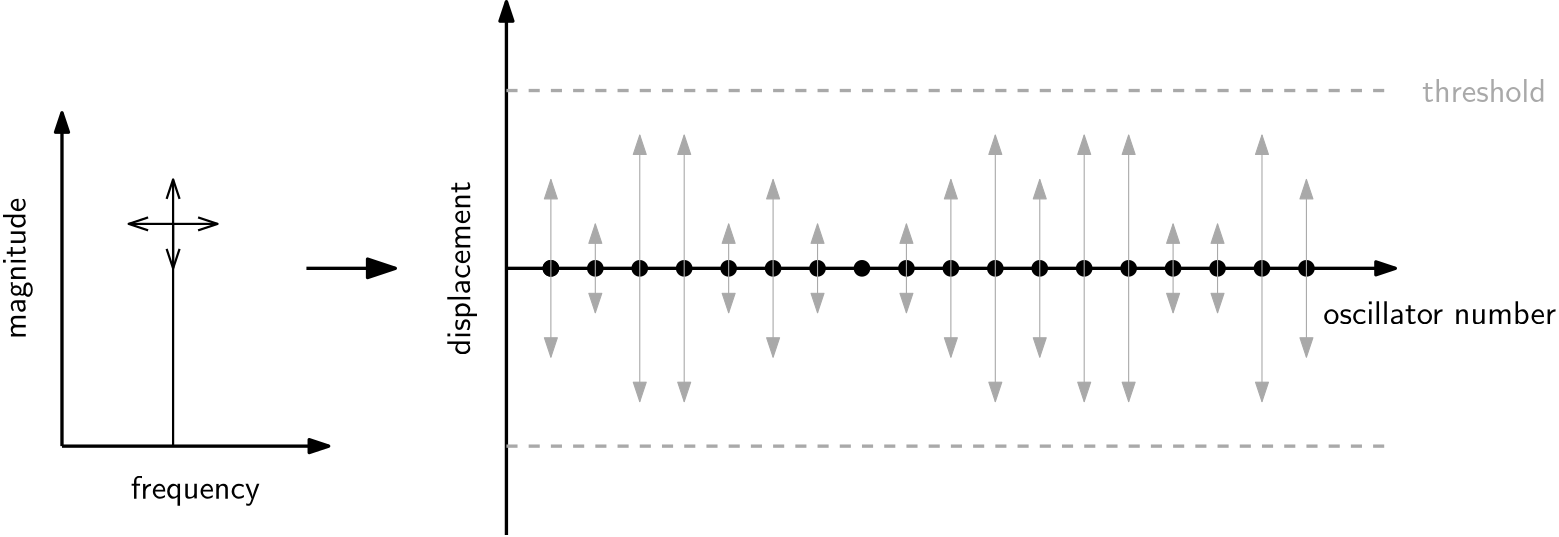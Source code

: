 <?xml version="1.0"?>
<!DOCTYPE ipe SYSTEM "ipe.dtd">
<ipe version="70218" creator="Ipe 7.2.26">
<info created="D:20250531152929" modified="D:20250531152929"/>
<preamble>\renewcommand\rmdefault{cmss}</preamble>
<ipestyle name="basic">
<symbol name="arrow/arc(spx)">
<path stroke="sym-stroke" fill="sym-stroke" pen="sym-pen">
0 0 m
-1 0.333 l
-1 -0.333 l
h
</path>
</symbol>
<symbol name="arrow/farc(spx)">
<path stroke="sym-stroke" fill="white" pen="sym-pen">
0 0 m
-1 0.333 l
-1 -0.333 l
h
</path>
</symbol>
<symbol name="arrow/ptarc(spx)">
<path stroke="sym-stroke" fill="sym-stroke" pen="sym-pen">
0 0 m
-1 0.333 l
-0.8 0 l
-1 -0.333 l
h
</path>
</symbol>
<symbol name="arrow/fptarc(spx)">
<path stroke="sym-stroke" fill="white" pen="sym-pen">
0 0 m
-1 0.333 l
-0.8 0 l
-1 -0.333 l
h
</path>
</symbol>
<symbol name="mark/circle(sx)" transformations="translations">
<path fill="sym-stroke">
0.6 0 0 0.6 0 0 e
0.4 0 0 0.4 0 0 e
</path>
</symbol>
<symbol name="mark/disk(sx)" transformations="translations">
<path fill="sym-stroke">
0.6 0 0 0.6 0 0 e
</path>
</symbol>
<symbol name="mark/fdisk(sfx)" transformations="translations">
<group>
<path fill="sym-fill">
0.5 0 0 0.5 0 0 e
</path>
<path fill="sym-stroke" fillrule="eofill">
0.6 0 0 0.6 0 0 e
0.4 0 0 0.4 0 0 e
</path>
</group>
</symbol>
<symbol name="mark/box(sx)" transformations="translations">
<path fill="sym-stroke" fillrule="eofill">
-0.6 -0.6 m
0.6 -0.6 l
0.6 0.6 l
-0.6 0.6 l
h
-0.4 -0.4 m
0.4 -0.4 l
0.4 0.4 l
-0.4 0.4 l
h
</path>
</symbol>
<symbol name="mark/square(sx)" transformations="translations">
<path fill="sym-stroke">
-0.6 -0.6 m
0.6 -0.6 l
0.6 0.6 l
-0.6 0.6 l
h
</path>
</symbol>
<symbol name="mark/fsquare(sfx)" transformations="translations">
<group>
<path fill="sym-fill">
-0.5 -0.5 m
0.5 -0.5 l
0.5 0.5 l
-0.5 0.5 l
h
</path>
<path fill="sym-stroke" fillrule="eofill">
-0.6 -0.6 m
0.6 -0.6 l
0.6 0.6 l
-0.6 0.6 l
h
-0.4 -0.4 m
0.4 -0.4 l
0.4 0.4 l
-0.4 0.4 l
h
</path>
</group>
</symbol>
<symbol name="mark/cross(sx)" transformations="translations">
<group>
<path fill="sym-stroke">
-0.43 -0.57 m
0.57 0.43 l
0.43 0.57 l
-0.57 -0.43 l
h
</path>
<path fill="sym-stroke">
-0.43 0.57 m
0.57 -0.43 l
0.43 -0.57 l
-0.57 0.43 l
h
</path>
</group>
</symbol>
<symbol name="arrow/fnormal(spx)">
<path stroke="sym-stroke" fill="white" pen="sym-pen">
0 0 m
-1 0.333 l
-1 -0.333 l
h
</path>
</symbol>
<symbol name="arrow/pointed(spx)">
<path stroke="sym-stroke" fill="sym-stroke" pen="sym-pen">
0 0 m
-1 0.333 l
-0.8 0 l
-1 -0.333 l
h
</path>
</symbol>
<symbol name="arrow/fpointed(spx)">
<path stroke="sym-stroke" fill="white" pen="sym-pen">
0 0 m
-1 0.333 l
-0.8 0 l
-1 -0.333 l
h
</path>
</symbol>
<symbol name="arrow/linear(spx)">
<path stroke="sym-stroke" pen="sym-pen">
-1 0.333 m
0 0 l
-1 -0.333 l
</path>
</symbol>
<symbol name="arrow/fdouble(spx)">
<path stroke="sym-stroke" fill="white" pen="sym-pen">
0 0 m
-1 0.333 l
-1 -0.333 l
h
-1 0 m
-2 0.333 l
-2 -0.333 l
h
</path>
</symbol>
<symbol name="arrow/double(spx)">
<path stroke="sym-stroke" fill="sym-stroke" pen="sym-pen">
0 0 m
-1 0.333 l
-1 -0.333 l
h
-1 0 m
-2 0.333 l
-2 -0.333 l
h
</path>
</symbol>
<symbol name="arrow/mid-normal(spx)">
<path stroke="sym-stroke" fill="sym-stroke" pen="sym-pen">
0.5 0 m
-0.5 0.333 l
-0.5 -0.333 l
h
</path>
</symbol>
<symbol name="arrow/mid-fnormal(spx)">
<path stroke="sym-stroke" fill="white" pen="sym-pen">
0.5 0 m
-0.5 0.333 l
-0.5 -0.333 l
h
</path>
</symbol>
<symbol name="arrow/mid-pointed(spx)">
<path stroke="sym-stroke" fill="sym-stroke" pen="sym-pen">
0.5 0 m
-0.5 0.333 l
-0.3 0 l
-0.5 -0.333 l
h
</path>
</symbol>
<symbol name="arrow/mid-fpointed(spx)">
<path stroke="sym-stroke" fill="white" pen="sym-pen">
0.5 0 m
-0.5 0.333 l
-0.3 0 l
-0.5 -0.333 l
h
</path>
</symbol>
<symbol name="arrow/mid-double(spx)">
<path stroke="sym-stroke" fill="sym-stroke" pen="sym-pen">
1 0 m
0 0.333 l
0 -0.333 l
h
0 0 m
-1 0.333 l
-1 -0.333 l
h
</path>
</symbol>
<symbol name="arrow/mid-fdouble(spx)">
<path stroke="sym-stroke" fill="white" pen="sym-pen">
1 0 m
0 0.333 l
0 -0.333 l
h
0 0 m
-1 0.333 l
-1 -0.333 l
h
</path>
</symbol>
<anglesize name="22.5 deg" value="22.5"/>
<anglesize name="30 deg" value="30"/>
<anglesize name="45 deg" value="45"/>
<anglesize name="60 deg" value="60"/>
<anglesize name="90 deg" value="90"/>
<arrowsize name="large" value="10"/>
<arrowsize name="small" value="5"/>
<arrowsize name="tiny" value="3"/>
<color name="blue" value="0 0 1"/>
<color name="brown" value="0.647 0.165 0.165"/>
<color name="darkblue" value="0 0 0.545"/>
<color name="darkcyan" value="0 0.545 0.545"/>
<color name="darkgray" value="0.663"/>
<color name="darkgreen" value="0 0.392 0"/>
<color name="darkmagenta" value="0.545 0 0.545"/>
<color name="darkorange" value="1 0.549 0"/>
<color name="darkred" value="0.545 0 0"/>
<color name="gold" value="1 0.843 0"/>
<color name="gray" value="0.745"/>
<color name="green" value="0 1 0"/>
<color name="lightblue" value="0.678 0.847 0.902"/>
<color name="lightcyan" value="0.878 1 1"/>
<color name="lightgray" value="0.827"/>
<color name="lightgreen" value="0.565 0.933 0.565"/>
<color name="lightyellow" value="1 1 0.878"/>
<color name="navy" value="0 0 0.502"/>
<color name="orange" value="1 0.647 0"/>
<color name="pink" value="1 0.753 0.796"/>
<color name="purple" value="0.627 0.125 0.941"/>
<color name="red" value="1 0 0"/>
<color name="seagreen" value="0.18 0.545 0.341"/>
<color name="turquoise" value="0.251 0.878 0.816"/>
<color name="violet" value="0.933 0.51 0.933"/>
<color name="yellow" value="1 1 0"/>
<dashstyle name="dash dot dotted" value="[4 2 1 2 1 2] 0"/>
<dashstyle name="dash dotted" value="[4 2 1 2] 0"/>
<dashstyle name="dashed" value="[4] 0"/>
<dashstyle name="dotted" value="[1 3] 0"/>
<gridsize name="10 pts (~3.5 mm)" value="10"/>
<gridsize name="14 pts (~5 mm)" value="14"/>
<gridsize name="16 pts (~6 mm)" value="16"/>
<gridsize name="20 pts (~7 mm)" value="20"/>
<gridsize name="28 pts (~10 mm)" value="28"/>
<gridsize name="32 pts (~12 mm)" value="32"/>
<gridsize name="4 pts" value="4"/>
<gridsize name="56 pts (~20 mm)" value="56"/>
<gridsize name="8 pts (~3 mm)" value="8"/>
<opacity name="10%" value="0.1"/>
<opacity name="30%" value="0.3"/>
<opacity name="50%" value="0.5"/>
<opacity name="75%" value="0.75"/>
<pen name="fat" value="1.2"/>
<pen name="heavier" value="0.8"/>
<pen name="ultrafat" value="2"/>
<symbolsize name="large" value="5"/>
<symbolsize name="small" value="2"/>
<symbolsize name="tiny" value="1.1"/>
<textsize name="Huge" value="\Huge"/>
<textsize name="LARGE" value="\LARGE"/>
<textsize name="Large" value="\Large"/>
<textsize name="footnote" value="\footnotesize"/>
<textsize name="huge" value="\huge"/>
<textsize name="large" value="\large"/>
<textsize name="script" value="\scriptsize"/>
<textsize name="small" value="\small"/>
<textsize name="tiny" value="\tiny"/>
<textstyle name="center" begin="\begin{center}" end="\end{center}"/>
<textstyle name="item" begin="\begin{itemize}\item{}" end="\end{itemize}"/>
<textstyle name="itemize" begin="\begin{itemize}" end="\end{itemize}"/>
<tiling name="falling" angle="-60" step="4" width="1"/>
<tiling name="rising" angle="30" step="4" width="1"/>
</ipestyle>
<page>
<layer name="alpha"/>
<view layers="alpha" active="alpha"/>
<path layer="alpha" stroke="black" fill="black" pen="fat" arrow="normal/normal" opacity="50%" stroke-opacity="opaque">
192 640 m
192 832 l
</path>
<path stroke="black" fill="black" pen="fat" arrow="normal/normal" opacity="50%" stroke-opacity="opaque">
192 736 m
512 736 l
</path>
<text matrix="0 1 -1 0 816 576" pos="160 640" stroke="black" type="label" width="62.706" height="8.307" depth="2.32" halign="center" valign="center" size="large">displacement</text>
<text matrix="1 0 0 1 176 -16" transformations="translations" pos="352 736" stroke="black" type="label" width="83.821" height="8.302" depth="0" halign="center" valign="center" size="large">oscillator number</text>
<use name="mark/disk(sx)" pos="208 736" size="large" stroke="black"/>
<use name="mark/disk(sx)" pos="208 736" size="large" stroke="black"/>
<use matrix="1 0 0 1 16 0" name="mark/disk(sx)" pos="208 736" size="large" stroke="black"/>
<use matrix="1 0 0 1 32 0" name="mark/disk(sx)" pos="208 736" size="large" stroke="black"/>
<use matrix="1 0 0 1 48 0" name="mark/disk(sx)" pos="208 736" size="large" stroke="black"/>
<use matrix="1 0 0 1 64 0" name="mark/disk(sx)" pos="208 736" size="large" stroke="black"/>
<use matrix="1 0 0 1 80 0" name="mark/disk(sx)" pos="208 736" size="large" stroke="black"/>
<use name="mark/disk(sx)" pos="304 736" size="large" stroke="black"/>
<use name="mark/disk(sx)" pos="320 736" size="large" stroke="black"/>
<use name="mark/disk(sx)" pos="336 736" size="large" stroke="black"/>
<use name="mark/disk(sx)" pos="352 736" size="large" stroke="black"/>
<use name="mark/disk(sx)" pos="368 736" size="large" stroke="black"/>
<use name="mark/disk(sx)" pos="384 736" size="large" stroke="black"/>
<use name="mark/disk(sx)" pos="400 736" size="large" stroke="black"/>
<use name="mark/disk(sx)" pos="416 736" size="large" stroke="black"/>
<use name="mark/disk(sx)" pos="432 736" size="large" stroke="black"/>
<use name="mark/disk(sx)" pos="448 736" size="large" stroke="black"/>
<use name="mark/disk(sx)" pos="464 736" size="large" stroke="black"/>
<use name="mark/disk(sx)" pos="480 736" size="large" stroke="black"/>
<path stroke="darkgray" fill="black" arrow="normal/normal" rarrow="normal/normal">
208 704 m
208 768 l
</path>
<path stroke="darkgray" fill="black" arrow="normal/normal" rarrow="normal/normal">
224 752 m
224 720 l
</path>
<path stroke="darkgray" fill="black" arrow="normal/normal" rarrow="normal/normal">
240 784 m
240 688 l
</path>
<path stroke="darkgray" fill="black" arrow="normal/normal" rarrow="normal/normal">
256 784 m
256 688 l
</path>
<path stroke="darkgray" fill="black" arrow="normal/normal" rarrow="normal/normal">
272 752 m
272 720 l
</path>
<path stroke="darkgray" fill="black" arrow="normal/normal" rarrow="normal/normal">
288 768 m
288 704 l
</path>
<path stroke="darkgray" fill="black" arrow="normal/normal" rarrow="normal/normal">
304 752 m
304 720 l
</path>
<path stroke="darkgray" fill="black" arrow="normal/normal" rarrow="normal/normal">
336 752 m
336 720 l
</path>
<path stroke="darkgray" fill="black" arrow="normal/normal" rarrow="normal/normal">
352 768 m
352 704 l
</path>
<path stroke="darkgray" fill="black" arrow="normal/normal" rarrow="normal/normal">
368 784 m
368 688 l
</path>
<path stroke="darkgray" fill="black" arrow="normal/normal" rarrow="normal/normal">
384 768 m
384 704 l
</path>
<path stroke="darkgray" fill="black" arrow="normal/normal" rarrow="normal/normal">
400 784 m
400 688 l
</path>
<path stroke="darkgray" fill="black" arrow="normal/normal" rarrow="normal/normal">
416 784 m
416 688 l
</path>
<path stroke="darkgray" fill="black" arrow="normal/normal" rarrow="normal/normal">
432 752 m
432 720 l
</path>
<path stroke="darkgray" fill="black" arrow="normal/normal" rarrow="normal/normal">
448 752 m
448 720 l
</path>
<path stroke="darkgray" fill="black" arrow="normal/normal" rarrow="normal/normal">
464 784 m
464 688 l
</path>
<path stroke="darkgray" fill="black" arrow="normal/normal" rarrow="normal/normal">
480 768 m
480 704 l
</path>
<path stroke="darkgray" fill="black" dash="dashed" pen="fat">
192 800 m
512 800 l
</path>
<path stroke="darkgray" fill="black" dash="dashed" pen="fat">
192 672 m
512 672 l
</path>
<text matrix="1 0 0 1 192 64" transformations="translations" pos="352 736" stroke="darkgray" type="label" width="44.517" height="8.302" depth="0" halign="center" valign="center" size="large">threshold</text>
<path stroke="black" fill="black" pen="fat" arrow="normal/large" opacity="75%" stroke-opacity="opaque">
120 736 m
152 736 l
</path>
<path matrix="1 0 0 1 16 0" stroke="black" fill="black" pen="fat" arrow="normal/normal" opacity="75%" stroke-opacity="opaque">
16 672 m
16 792 l
</path>
<path stroke="black" fill="black" pen="fat" arrow="normal/normal" opacity="75%" stroke-opacity="opaque">
32 672 m
128 672 l
</path>
<path stroke="black" fill="black" pen="heavier" opacity="75%" stroke-opacity="opaque">
72 672 m
72 752 l
</path>
<path stroke="black" fill="black" pen="heavier" arrow="linear/normal" rarrow="linear/normal" opacity="50%" stroke-opacity="opaque">
56 752 m
88 752 l
</path>
<path stroke="black" fill="black" pen="heavier" arrow="linear/normal" rarrow="linear/normal" opacity="50%" stroke-opacity="opaque">
72 736 m
72 768 l
</path>
<text matrix="1 0 0 1 -272 -80" transformations="translations" pos="352 736" stroke="black" type="label" width="46.533" height="8.307" depth="2.32" halign="center" valign="center" size="large">frequency</text>
<text matrix="0 1 -1 0 656 576" pos="160 640" stroke="black" type="label" width="50.913" height="8.307" depth="2.32" halign="center" valign="center" size="large">magnitude</text>
</page>
</ipe>
